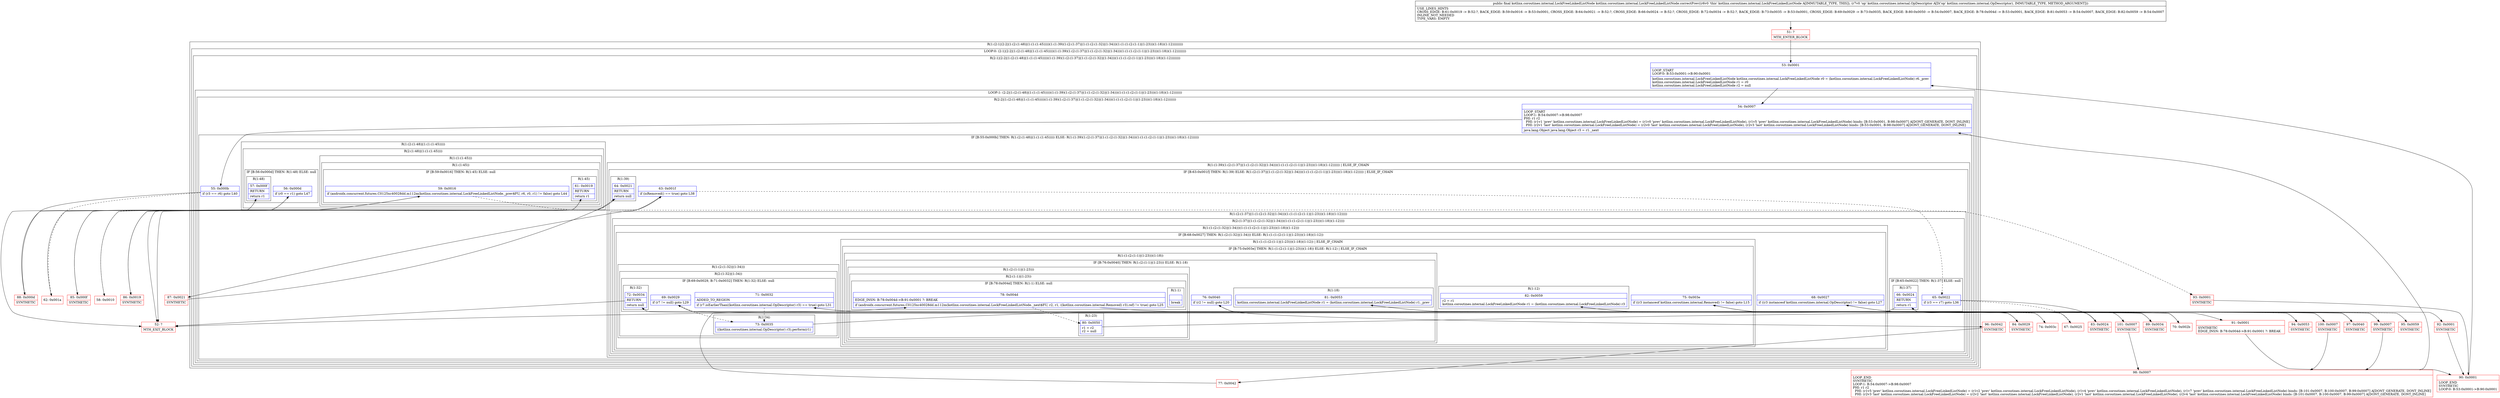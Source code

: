 digraph "CFG forkotlinx.coroutines.internal.LockFreeLinkedListNode.correctPrev(Lkotlinx\/coroutines\/internal\/OpDescriptor;)Lkotlinx\/coroutines\/internal\/LockFreeLinkedListNode;" {
subgraph cluster_Region_1502581896 {
label = "R(1:(2:1|(2:2|(1:(2:(1:48)|(1:(1:(1:45)))))(1:(1:39)(1:(2:(1:37)|(1:(1:(2:(1:32)|(1:34)))(1:(1:(1:(2:(1:1)|(1:23)))(1:18))(1:12)))))))))";
node [shape=record,color=blue];
subgraph cluster_LoopRegion_1575379783 {
label = "LOOP:0: (2:1|(2:2|(1:(2:(1:48)|(1:(1:(1:45)))))(1:(1:39)(1:(2:(1:37)|(1:(1:(2:(1:32)|(1:34)))(1:(1:(1:(2:(1:1)|(1:23)))(1:18))(1:12))))))))";
node [shape=record,color=blue];
subgraph cluster_Region_2063414153 {
label = "R(2:1|(2:2|(1:(2:(1:48)|(1:(1:(1:45)))))(1:(1:39)(1:(2:(1:37)|(1:(1:(2:(1:32)|(1:34)))(1:(1:(1:(2:(1:1)|(1:23)))(1:18))(1:12))))))))";
node [shape=record,color=blue];
Node_53 [shape=record,label="{53\:\ 0x0001|LOOP_START\lLOOP:0: B:53:0x0001\-\>B:90:0x0001\l|kotlinx.coroutines.internal.LockFreeLinkedListNode kotlinx.coroutines.internal.LockFreeLinkedListNode r0 = (kotlinx.coroutines.internal.LockFreeLinkedListNode) r6._prev\lkotlinx.coroutines.internal.LockFreeLinkedListNode r1 = r0\lkotlinx.coroutines.internal.LockFreeLinkedListNode r2 = null\l}"];
subgraph cluster_LoopRegion_47732003 {
label = "LOOP:1: (2:2|(1:(2:(1:48)|(1:(1:(1:45)))))(1:(1:39)(1:(2:(1:37)|(1:(1:(2:(1:32)|(1:34)))(1:(1:(1:(2:(1:1)|(1:23)))(1:18))(1:12)))))))";
node [shape=record,color=blue];
subgraph cluster_Region_966661131 {
label = "R(2:2|(1:(2:(1:48)|(1:(1:(1:45)))))(1:(1:39)(1:(2:(1:37)|(1:(1:(2:(1:32)|(1:34)))(1:(1:(1:(2:(1:1)|(1:23)))(1:18))(1:12)))))))";
node [shape=record,color=blue];
Node_54 [shape=record,label="{54\:\ 0x0007|LOOP_START\lLOOP:1: B:54:0x0007\-\>B:98:0x0007\lPHI: r1 r2 \l  PHI: (r1v1 'prev' kotlinx.coroutines.internal.LockFreeLinkedListNode) = (r1v0 'prev' kotlinx.coroutines.internal.LockFreeLinkedListNode), (r1v5 'prev' kotlinx.coroutines.internal.LockFreeLinkedListNode) binds: [B:53:0x0001, B:98:0x0007] A[DONT_GENERATE, DONT_INLINE]\l  PHI: (r2v1 'last' kotlinx.coroutines.internal.LockFreeLinkedListNode) = (r2v0 'last' kotlinx.coroutines.internal.LockFreeLinkedListNode), (r2v3 'last' kotlinx.coroutines.internal.LockFreeLinkedListNode) binds: [B:53:0x0001, B:98:0x0007] A[DONT_GENERATE, DONT_INLINE]\l|java.lang.Object java.lang.Object r3 = r1._next\l}"];
subgraph cluster_IfRegion_1483968991 {
label = "IF [B:55:0x000b] THEN: R(1:(2:(1:48)|(1:(1:(1:45))))) ELSE: R(1:(1:39)(1:(2:(1:37)|(1:(1:(2:(1:32)|(1:34)))(1:(1:(1:(2:(1:1)|(1:23)))(1:18))(1:12))))))";
node [shape=record,color=blue];
Node_55 [shape=record,label="{55\:\ 0x000b|if (r3 == r6) goto L40\l}"];
subgraph cluster_Region_1466996376 {
label = "R(1:(2:(1:48)|(1:(1:(1:45)))))";
node [shape=record,color=blue];
subgraph cluster_Region_1920889642 {
label = "R(2:(1:48)|(1:(1:(1:45))))";
node [shape=record,color=blue];
subgraph cluster_IfRegion_1671021409 {
label = "IF [B:56:0x000d] THEN: R(1:48) ELSE: null";
node [shape=record,color=blue];
Node_56 [shape=record,label="{56\:\ 0x000d|if (r0 == r1) goto L47\l}"];
subgraph cluster_Region_1588639232 {
label = "R(1:48)";
node [shape=record,color=blue];
Node_57 [shape=record,label="{57\:\ 0x000f|RETURN\l|return r1\l}"];
}
}
subgraph cluster_Region_485280377 {
label = "R(1:(1:(1:45)))";
node [shape=record,color=blue];
subgraph cluster_Region_1558046090 {
label = "R(1:(1:45))";
node [shape=record,color=blue];
subgraph cluster_IfRegion_1378421740 {
label = "IF [B:59:0x0016] THEN: R(1:45) ELSE: null";
node [shape=record,color=blue];
Node_59 [shape=record,label="{59\:\ 0x0016|if (androidx.concurrent.futures.C0125xc40028dd.m112m(kotlinx.coroutines.internal.LockFreeLinkedListNode._prev$FU, r6, r0, r1) != false) goto L44\l}"];
subgraph cluster_Region_983925016 {
label = "R(1:45)";
node [shape=record,color=blue];
Node_61 [shape=record,label="{61\:\ 0x0019|RETURN\l|return r1\l}"];
}
}
}
}
}
}
subgraph cluster_Region_256535775 {
label = "R(1:(1:39)(1:(2:(1:37)|(1:(1:(2:(1:32)|(1:34)))(1:(1:(1:(2:(1:1)|(1:23)))(1:18))(1:12)))))) | ELSE_IF_CHAIN\l";
node [shape=record,color=blue];
subgraph cluster_IfRegion_246200639 {
label = "IF [B:63:0x001f] THEN: R(1:39) ELSE: R(1:(2:(1:37)|(1:(1:(2:(1:32)|(1:34)))(1:(1:(1:(2:(1:1)|(1:23)))(1:18))(1:12))))) | ELSE_IF_CHAIN\l";
node [shape=record,color=blue];
Node_63 [shape=record,label="{63\:\ 0x001f|if (isRemoved() == true) goto L38\l}"];
subgraph cluster_Region_1961432465 {
label = "R(1:39)";
node [shape=record,color=blue];
Node_64 [shape=record,label="{64\:\ 0x0021|RETURN\l|return null\l}"];
}
subgraph cluster_Region_1194024755 {
label = "R(1:(2:(1:37)|(1:(1:(2:(1:32)|(1:34)))(1:(1:(1:(2:(1:1)|(1:23)))(1:18))(1:12)))))";
node [shape=record,color=blue];
subgraph cluster_Region_467398557 {
label = "R(2:(1:37)|(1:(1:(2:(1:32)|(1:34)))(1:(1:(1:(2:(1:1)|(1:23)))(1:18))(1:12))))";
node [shape=record,color=blue];
subgraph cluster_IfRegion_2139259337 {
label = "IF [B:65:0x0022] THEN: R(1:37) ELSE: null";
node [shape=record,color=blue];
Node_65 [shape=record,label="{65\:\ 0x0022|if (r3 == r7) goto L36\l}"];
subgraph cluster_Region_160138787 {
label = "R(1:37)";
node [shape=record,color=blue];
Node_66 [shape=record,label="{66\:\ 0x0024|RETURN\l|return r1\l}"];
}
}
subgraph cluster_Region_1884674200 {
label = "R(1:(1:(2:(1:32)|(1:34)))(1:(1:(1:(2:(1:1)|(1:23)))(1:18))(1:12)))";
node [shape=record,color=blue];
subgraph cluster_IfRegion_1583078894 {
label = "IF [B:68:0x0027] THEN: R(1:(2:(1:32)|(1:34))) ELSE: R(1:(1:(1:(2:(1:1)|(1:23)))(1:18))(1:12))";
node [shape=record,color=blue];
Node_68 [shape=record,label="{68\:\ 0x0027|if ((r3 instanceof kotlinx.coroutines.internal.OpDescriptor) != false) goto L27\l}"];
subgraph cluster_Region_1277955742 {
label = "R(1:(2:(1:32)|(1:34)))";
node [shape=record,color=blue];
subgraph cluster_Region_1373836015 {
label = "R(2:(1:32)|(1:34))";
node [shape=record,color=blue];
subgraph cluster_IfRegion_906575944 {
label = "IF [B:69:0x0029, B:71:0x0032] THEN: R(1:32) ELSE: null";
node [shape=record,color=blue];
Node_69 [shape=record,label="{69\:\ 0x0029|if (r7 != null) goto L29\l}"];
Node_71 [shape=record,label="{71\:\ 0x0032|ADDED_TO_REGION\l|if (r7.isEarlierThan((kotlinx.coroutines.internal.OpDescriptor) r3) == true) goto L31\l}"];
subgraph cluster_Region_352368713 {
label = "R(1:32)";
node [shape=record,color=blue];
Node_72 [shape=record,label="{72\:\ 0x0034|RETURN\l|return null\l}"];
}
}
subgraph cluster_Region_1081926997 {
label = "R(1:34)";
node [shape=record,color=blue];
Node_73 [shape=record,label="{73\:\ 0x0035|((kotlinx.coroutines.internal.OpDescriptor) r3).perform(r1)\l}"];
}
}
}
subgraph cluster_Region_1263481705 {
label = "R(1:(1:(1:(2:(1:1)|(1:23)))(1:18))(1:12)) | ELSE_IF_CHAIN\l";
node [shape=record,color=blue];
subgraph cluster_IfRegion_1915802175 {
label = "IF [B:75:0x003e] THEN: R(1:(1:(2:(1:1)|(1:23)))(1:18)) ELSE: R(1:12) | ELSE_IF_CHAIN\l";
node [shape=record,color=blue];
Node_75 [shape=record,label="{75\:\ 0x003e|if ((r3 instanceof kotlinx.coroutines.internal.Removed) != false) goto L15\l}"];
subgraph cluster_Region_1731955808 {
label = "R(1:(1:(2:(1:1)|(1:23)))(1:18))";
node [shape=record,color=blue];
subgraph cluster_IfRegion_219980993 {
label = "IF [B:76:0x0040] THEN: R(1:(2:(1:1)|(1:23))) ELSE: R(1:18)";
node [shape=record,color=blue];
Node_76 [shape=record,label="{76\:\ 0x0040|if (r2 != null) goto L20\l}"];
subgraph cluster_Region_772181506 {
label = "R(1:(2:(1:1)|(1:23)))";
node [shape=record,color=blue];
subgraph cluster_Region_1054124411 {
label = "R(2:(1:1)|(1:23))";
node [shape=record,color=blue];
subgraph cluster_IfRegion_463952876 {
label = "IF [B:78:0x004d] THEN: R(1:1) ELSE: null";
node [shape=record,color=blue];
Node_78 [shape=record,label="{78\:\ 0x004d|EDGE_INSN: B:78:0x004d\-\>B:91:0x0001 ?: BREAK  \l|if (androidx.concurrent.futures.C0125xc40028dd.m112m(kotlinx.coroutines.internal.LockFreeLinkedListNode._next$FU, r2, r1, ((kotlinx.coroutines.internal.Removed) r3).ref) != true) goto L25\l}"];
subgraph cluster_Region_212996531 {
label = "R(1:1)";
node [shape=record,color=blue];
Node_InsnContainer_936494281 [shape=record,label="{|break\l}"];
}
}
subgraph cluster_Region_489639124 {
label = "R(1:23)";
node [shape=record,color=blue];
Node_80 [shape=record,label="{80\:\ 0x0050|r1 = r2\lr2 = null\l}"];
}
}
}
subgraph cluster_Region_249386371 {
label = "R(1:18)";
node [shape=record,color=blue];
Node_81 [shape=record,label="{81\:\ 0x0053|kotlinx.coroutines.internal.LockFreeLinkedListNode r1 = (kotlinx.coroutines.internal.LockFreeLinkedListNode) r1._prev\l}"];
}
}
}
subgraph cluster_Region_603065842 {
label = "R(1:12)";
node [shape=record,color=blue];
Node_82 [shape=record,label="{82\:\ 0x0059|r2 = r1\lkotlinx.coroutines.internal.LockFreeLinkedListNode r1 = (kotlinx.coroutines.internal.LockFreeLinkedListNode) r3\l}"];
}
}
}
}
}
}
}
}
}
}
}
}
}
}
}
Node_51 [shape=record,color=red,label="{51\:\ ?|MTH_ENTER_BLOCK\l}"];
Node_62 [shape=record,color=red,label="{62\:\ 0x001a}"];
Node_67 [shape=record,color=red,label="{67\:\ 0x0025}"];
Node_74 [shape=record,color=red,label="{74\:\ 0x003c}"];
Node_95 [shape=record,color=red,label="{95\:\ 0x0059|SYNTHETIC\l}"];
Node_99 [shape=record,color=red,label="{99\:\ 0x0007|SYNTHETIC\l}"];
Node_98 [shape=record,color=red,label="{98\:\ 0x0007|LOOP_END\lSYNTHETIC\lLOOP:1: B:54:0x0007\-\>B:98:0x0007\lPHI: r1 r2 \l  PHI: (r1v5 'prev' kotlinx.coroutines.internal.LockFreeLinkedListNode) = (r1v2 'prev' kotlinx.coroutines.internal.LockFreeLinkedListNode), (r1v4 'prev' kotlinx.coroutines.internal.LockFreeLinkedListNode), (r1v7 'prev' kotlinx.coroutines.internal.LockFreeLinkedListNode) binds: [B:101:0x0007, B:100:0x0007, B:99:0x0007] A[DONT_GENERATE, DONT_INLINE]\l  PHI: (r2v3 'last' kotlinx.coroutines.internal.LockFreeLinkedListNode) = (r2v2 'last' kotlinx.coroutines.internal.LockFreeLinkedListNode), (r2v1 'last' kotlinx.coroutines.internal.LockFreeLinkedListNode), (r2v4 'last' kotlinx.coroutines.internal.LockFreeLinkedListNode) binds: [B:101:0x0007, B:100:0x0007, B:99:0x0007] A[DONT_GENERATE, DONT_INLINE]\l}"];
Node_97 [shape=record,color=red,label="{97\:\ 0x0040|SYNTHETIC\l}"];
Node_94 [shape=record,color=red,label="{94\:\ 0x0053|SYNTHETIC\l}"];
Node_100 [shape=record,color=red,label="{100\:\ 0x0007|SYNTHETIC\l}"];
Node_96 [shape=record,color=red,label="{96\:\ 0x0042|SYNTHETIC\l}"];
Node_77 [shape=record,color=red,label="{77\:\ 0x0042}"];
Node_101 [shape=record,color=red,label="{101\:\ 0x0007|SYNTHETIC\l}"];
Node_91 [shape=record,color=red,label="{91\:\ 0x0001|SYNTHETIC\lEDGE_INSN: B:78:0x004d\-\>B:91:0x0001 ?: BREAK  \l}"];
Node_90 [shape=record,color=red,label="{90\:\ 0x0001|LOOP_END\lSYNTHETIC\lLOOP:0: B:53:0x0001\-\>B:90:0x0001\l}"];
Node_84 [shape=record,color=red,label="{84\:\ 0x0029|SYNTHETIC\l}"];
Node_70 [shape=record,color=red,label="{70\:\ 0x002b}"];
Node_89 [shape=record,color=red,label="{89\:\ 0x0034|SYNTHETIC\l}"];
Node_52 [shape=record,color=red,label="{52\:\ ?|MTH_EXIT_BLOCK\l}"];
Node_92 [shape=record,color=red,label="{92\:\ 0x0001|SYNTHETIC\l}"];
Node_83 [shape=record,color=red,label="{83\:\ 0x0024|SYNTHETIC\l}"];
Node_87 [shape=record,color=red,label="{87\:\ 0x0021|SYNTHETIC\l}"];
Node_88 [shape=record,color=red,label="{88\:\ 0x000d|SYNTHETIC\l}"];
Node_58 [shape=record,color=red,label="{58\:\ 0x0010}"];
Node_86 [shape=record,color=red,label="{86\:\ 0x0019|SYNTHETIC\l}"];
Node_93 [shape=record,color=red,label="{93\:\ 0x0001|SYNTHETIC\l}"];
Node_85 [shape=record,color=red,label="{85\:\ 0x000f|SYNTHETIC\l}"];
MethodNode[shape=record,label="{public final kotlinx.coroutines.internal.LockFreeLinkedListNode kotlinx.coroutines.internal.LockFreeLinkedListNode.correctPrev((r6v0 'this' kotlinx.coroutines.internal.LockFreeLinkedListNode A[IMMUTABLE_TYPE, THIS]), (r7v0 'op' kotlinx.coroutines.internal.OpDescriptor A[D('op' kotlinx.coroutines.internal.OpDescriptor), IMMUTABLE_TYPE, METHOD_ARGUMENT]))  | USE_LINES_HINTS\lCROSS_EDGE: B:61:0x0019 \-\> B:52:?, BACK_EDGE: B:59:0x0016 \-\> B:53:0x0001, CROSS_EDGE: B:64:0x0021 \-\> B:52:?, CROSS_EDGE: B:66:0x0024 \-\> B:52:?, CROSS_EDGE: B:72:0x0034 \-\> B:52:?, BACK_EDGE: B:73:0x0035 \-\> B:53:0x0001, CROSS_EDGE: B:69:0x0029 \-\> B:73:0x0035, BACK_EDGE: B:80:0x0050 \-\> B:54:0x0007, BACK_EDGE: B:78:0x004d \-\> B:53:0x0001, BACK_EDGE: B:81:0x0053 \-\> B:54:0x0007, BACK_EDGE: B:82:0x0059 \-\> B:54:0x0007\lINLINE_NOT_NEEDED\lTYPE_VARS: EMPTY\l}"];
MethodNode -> Node_51;Node_53 -> Node_54;
Node_54 -> Node_55;
Node_55 -> Node_62[style=dashed];
Node_55 -> Node_88;
Node_56 -> Node_58[style=dashed];
Node_56 -> Node_85;
Node_57 -> Node_52;
Node_59 -> Node_86;
Node_59 -> Node_93[style=dashed];
Node_61 -> Node_52;
Node_63 -> Node_65[style=dashed];
Node_63 -> Node_87;
Node_64 -> Node_52;
Node_65 -> Node_67[style=dashed];
Node_65 -> Node_83;
Node_66 -> Node_52;
Node_68 -> Node_74[style=dashed];
Node_68 -> Node_84;
Node_69 -> Node_70;
Node_69 -> Node_73[style=dashed];
Node_71 -> Node_73[style=dashed];
Node_71 -> Node_89;
Node_72 -> Node_52;
Node_73 -> Node_92;
Node_75 -> Node_95[style=dashed];
Node_75 -> Node_97;
Node_76 -> Node_94[style=dashed];
Node_76 -> Node_96;
Node_78 -> Node_80[style=dashed];
Node_78 -> Node_91;
Node_80 -> Node_101;
Node_81 -> Node_100;
Node_82 -> Node_99;
Node_51 -> Node_53;
Node_62 -> Node_63;
Node_67 -> Node_68;
Node_74 -> Node_75;
Node_95 -> Node_82;
Node_99 -> Node_98;
Node_98 -> Node_54;
Node_97 -> Node_76;
Node_94 -> Node_81;
Node_100 -> Node_98;
Node_96 -> Node_77;
Node_77 -> Node_78;
Node_101 -> Node_98;
Node_91 -> Node_90;
Node_90 -> Node_53;
Node_84 -> Node_69;
Node_70 -> Node_71;
Node_89 -> Node_72;
Node_92 -> Node_90;
Node_83 -> Node_66;
Node_87 -> Node_64;
Node_88 -> Node_56;
Node_58 -> Node_59;
Node_86 -> Node_61;
Node_93 -> Node_90;
Node_85 -> Node_57;
}

